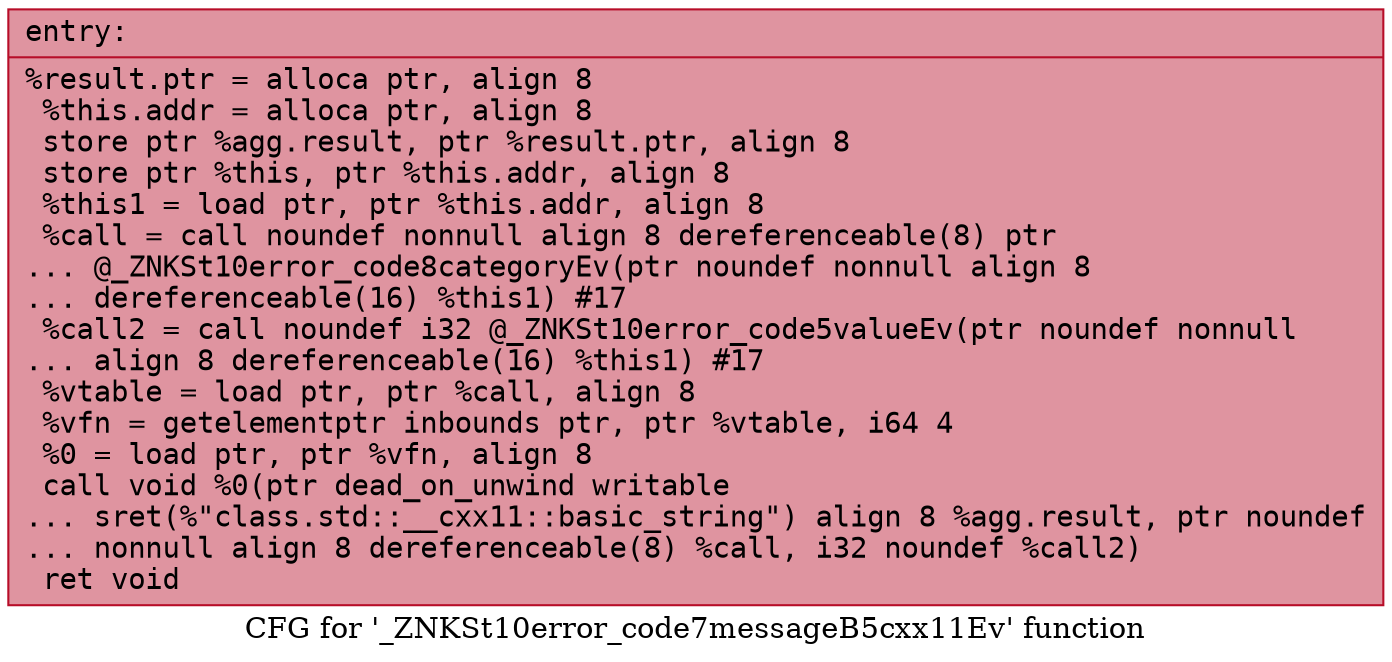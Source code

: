 digraph "CFG for '_ZNKSt10error_code7messageB5cxx11Ev' function" {
	label="CFG for '_ZNKSt10error_code7messageB5cxx11Ev' function";

	Node0x55fec304af90 [shape=record,color="#b70d28ff", style=filled, fillcolor="#b70d2870" fontname="Courier",label="{entry:\l|  %result.ptr = alloca ptr, align 8\l  %this.addr = alloca ptr, align 8\l  store ptr %agg.result, ptr %result.ptr, align 8\l  store ptr %this, ptr %this.addr, align 8\l  %this1 = load ptr, ptr %this.addr, align 8\l  %call = call noundef nonnull align 8 dereferenceable(8) ptr\l... @_ZNKSt10error_code8categoryEv(ptr noundef nonnull align 8\l... dereferenceable(16) %this1) #17\l  %call2 = call noundef i32 @_ZNKSt10error_code5valueEv(ptr noundef nonnull\l... align 8 dereferenceable(16) %this1) #17\l  %vtable = load ptr, ptr %call, align 8\l  %vfn = getelementptr inbounds ptr, ptr %vtable, i64 4\l  %0 = load ptr, ptr %vfn, align 8\l  call void %0(ptr dead_on_unwind writable\l... sret(%\"class.std::__cxx11::basic_string\") align 8 %agg.result, ptr noundef\l... nonnull align 8 dereferenceable(8) %call, i32 noundef %call2)\l  ret void\l}"];
}
